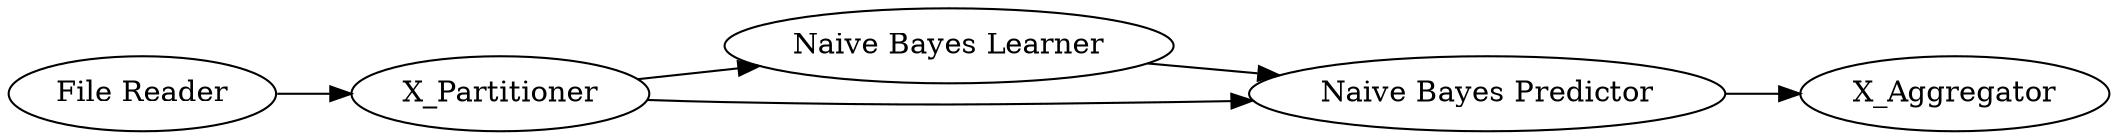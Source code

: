 digraph {
	38 [label="File Reader"]
	39 [label=X_Partitioner]
	40 [label=X_Aggregator]
	42 [label="Naive Bayes Learner"]
	43 [label="Naive Bayes Predictor"]
	38 -> 39
	39 -> 43
	39 -> 42
	42 -> 43
	43 -> 40
	rankdir=LR
}
